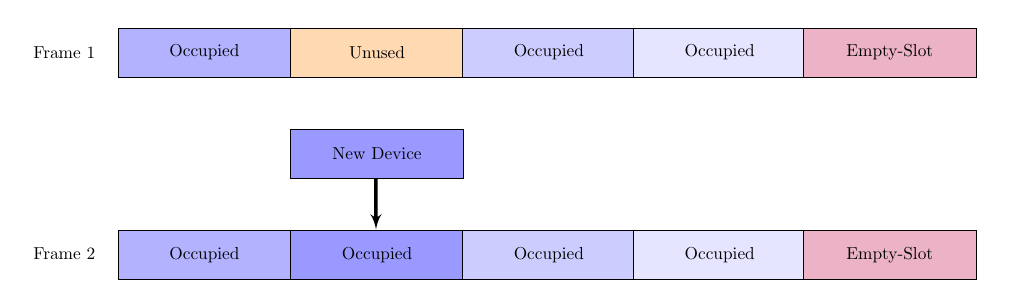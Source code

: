 \resizebox{1\textwidth}{!}{%
\begin{tikzpicture}[scale=\textwidth, node distance = 0pt, outer sep = 0pt]
    \tikzstyle{slot} = [draw, minimum height=10mm, minimum width=100pt, fill=white]
    \tikzstyle{line} = [draw, thick, -latex']
    \pgfdeclarelayer{background}
    \pgfdeclarelayer{foreground}
    \pgfsetlayers{background,main,foreground}
    \def\x{30pt + 10mm + 30pt}
    \def\y{10pt}

    \tikzstyle{a}  = [slot, fill=blue!30]
    \tikzstyle{u}  = [slot, fill=orange!30]
    \tikzstyle{b}  = [slot, fill=blue!20]
    \tikzstyle{c}  = [slot, fill=blue!10]
    \tikzstyle{m}  = [slot, fill=purple!30]
    \tikzstyle{d}  = [slot, fill=blue!40]

    %\tikzstyle{u}  = [slot, fill=orange!30]
    %\tikzstyle{m}  = [slot, fill=purple!30]

    \begin{pgfonlayer}{foreground}
        \node[a]                                (b_slot0) at (0,0) {Occupied};
        \node[u, right = 0.0pt of b_slot0]                  (b_slot1)          {Unused};
        \node[b, right = 0.0pt of b_slot1]                  (b_slot2)          {Occupied};
        \node[c, right = 0.0pt of b_slot2]                  (b_slot3)          {Occupied};
        \node[m, right = 0.0pt of b_slot3]                  (b_slot4)          {Empty-Slot};

        \node[d, below right = 30pt and 0.0pt of b_slot0]   (new)              {New Device};

        \node[a, below       = \x           of b_slot0]     (e_slot0)          {Occupied};
        \node[d, below right = \x and 0.0pt of b_slot0]     (e_slot1)          {Occupied};
        \node[b, below right = \x and 0.0pt of b_slot1]     (e_slot2)          {Occupied};
        \node[c, below right = \x and 0.0pt of b_slot2]     (e_slot3)          {Occupied};
        \node[m, below right = \x and 0.0pt of b_slot3]     (e_slot4)          {Empty-Slot};
    \end{pgfonlayer}{foreground}

    \begin{pgfonlayer}{background}
        \node[draw=none, left = \y of b_slot0] (invis) {Frame 1};
        \node[draw=none, left = \y of e_slot0] (invis) {Frame 2};
    \end{pgfonlayer}{background}

    \begin{pgfonlayer}{main}
        \path [line, line width=2pt] (new) -- (e_slot1);
    \end{pgfonlayer}{main}

\end{tikzpicture}
}
